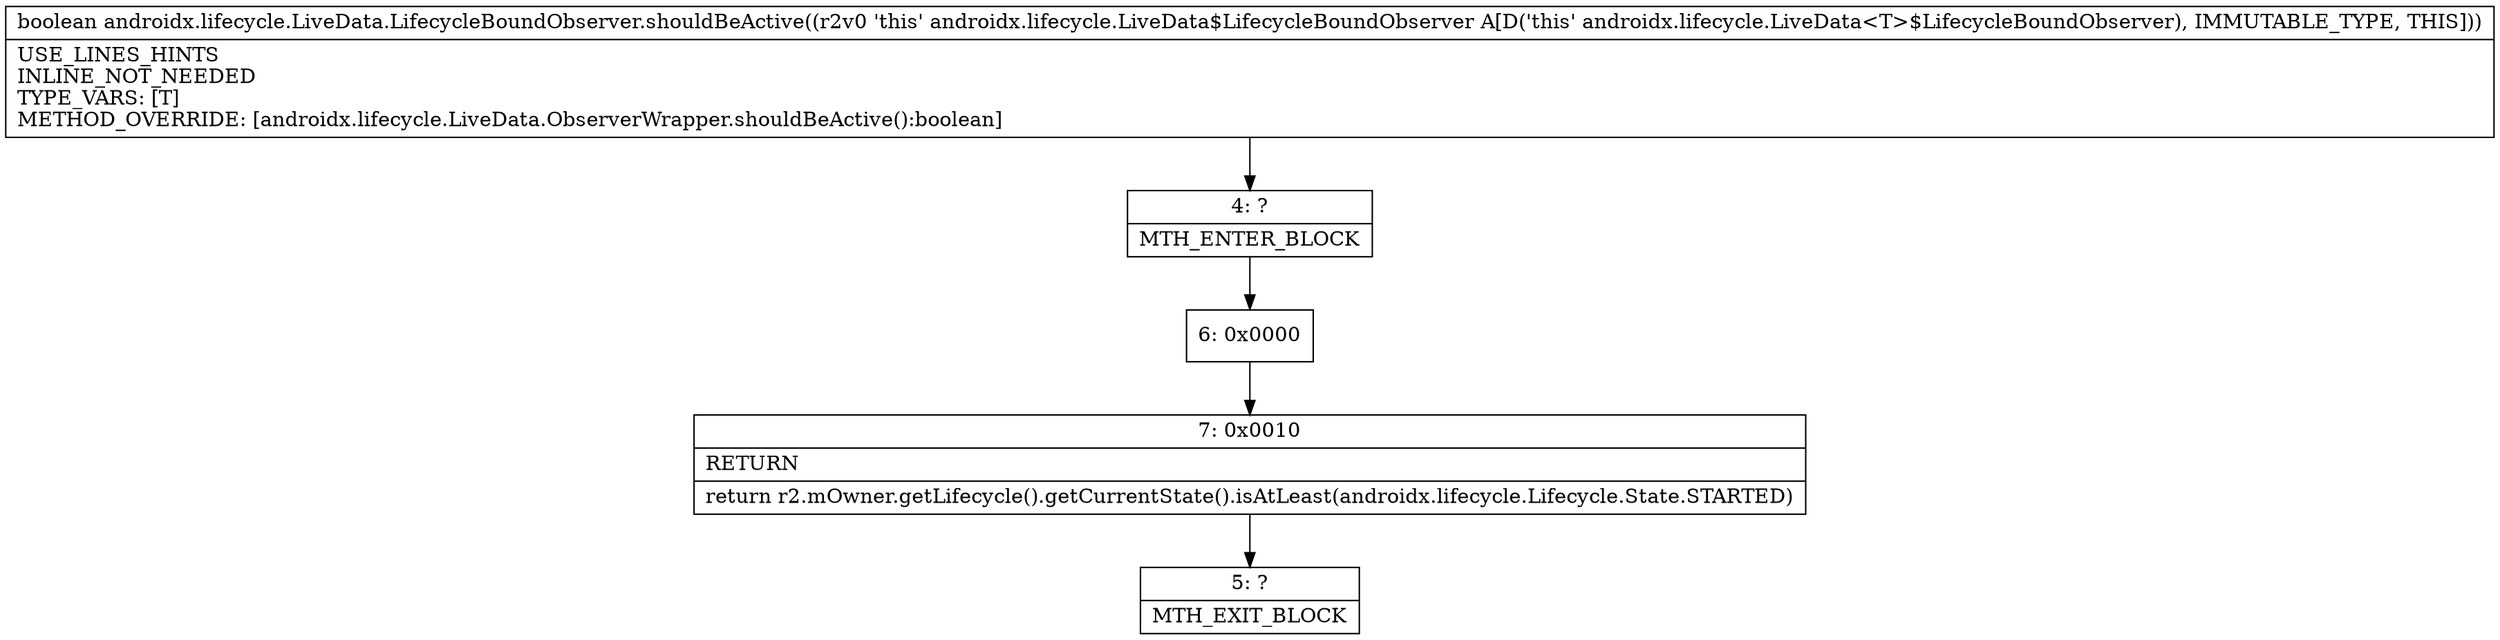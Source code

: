 digraph "CFG forandroidx.lifecycle.LiveData.LifecycleBoundObserver.shouldBeActive()Z" {
Node_4 [shape=record,label="{4\:\ ?|MTH_ENTER_BLOCK\l}"];
Node_6 [shape=record,label="{6\:\ 0x0000}"];
Node_7 [shape=record,label="{7\:\ 0x0010|RETURN\l|return r2.mOwner.getLifecycle().getCurrentState().isAtLeast(androidx.lifecycle.Lifecycle.State.STARTED)\l}"];
Node_5 [shape=record,label="{5\:\ ?|MTH_EXIT_BLOCK\l}"];
MethodNode[shape=record,label="{boolean androidx.lifecycle.LiveData.LifecycleBoundObserver.shouldBeActive((r2v0 'this' androidx.lifecycle.LiveData$LifecycleBoundObserver A[D('this' androidx.lifecycle.LiveData\<T\>$LifecycleBoundObserver), IMMUTABLE_TYPE, THIS]))  | USE_LINES_HINTS\lINLINE_NOT_NEEDED\lTYPE_VARS: [T]\lMETHOD_OVERRIDE: [androidx.lifecycle.LiveData.ObserverWrapper.shouldBeActive():boolean]\l}"];
MethodNode -> Node_4;Node_4 -> Node_6;
Node_6 -> Node_7;
Node_7 -> Node_5;
}

